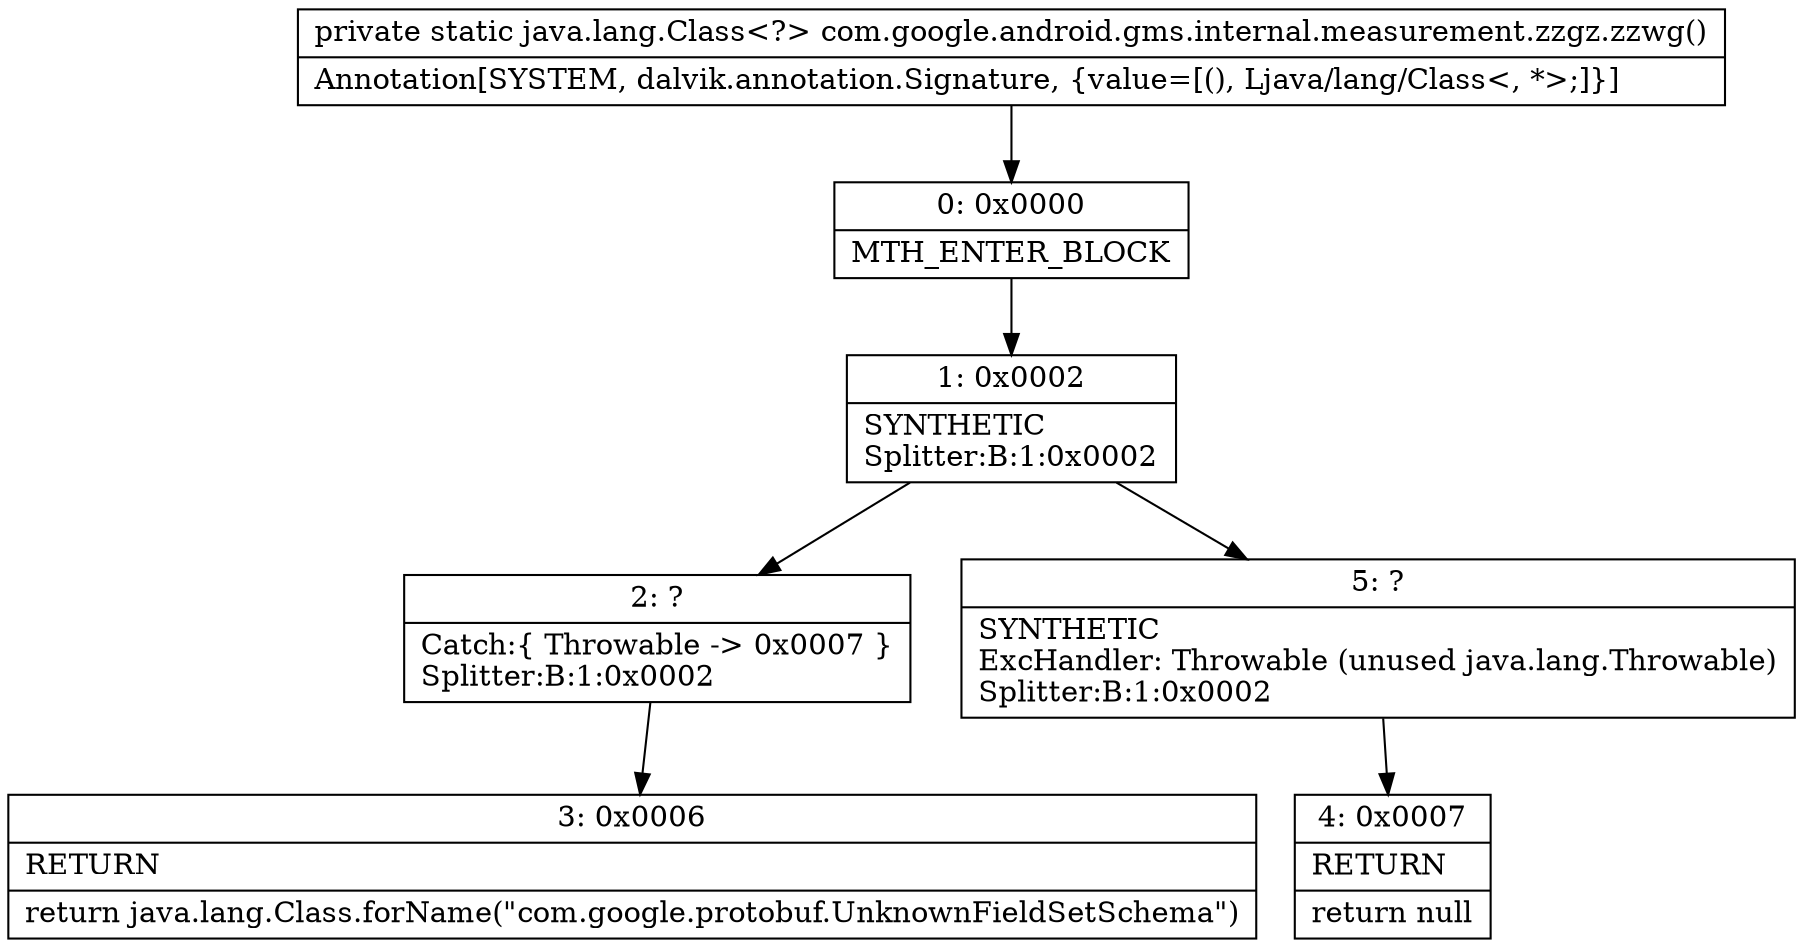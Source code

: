 digraph "CFG forcom.google.android.gms.internal.measurement.zzgz.zzwg()Ljava\/lang\/Class;" {
Node_0 [shape=record,label="{0\:\ 0x0000|MTH_ENTER_BLOCK\l}"];
Node_1 [shape=record,label="{1\:\ 0x0002|SYNTHETIC\lSplitter:B:1:0x0002\l}"];
Node_2 [shape=record,label="{2\:\ ?|Catch:\{ Throwable \-\> 0x0007 \}\lSplitter:B:1:0x0002\l}"];
Node_3 [shape=record,label="{3\:\ 0x0006|RETURN\l|return java.lang.Class.forName(\"com.google.protobuf.UnknownFieldSetSchema\")\l}"];
Node_4 [shape=record,label="{4\:\ 0x0007|RETURN\l|return null\l}"];
Node_5 [shape=record,label="{5\:\ ?|SYNTHETIC\lExcHandler: Throwable (unused java.lang.Throwable)\lSplitter:B:1:0x0002\l}"];
MethodNode[shape=record,label="{private static java.lang.Class\<?\> com.google.android.gms.internal.measurement.zzgz.zzwg()  | Annotation[SYSTEM, dalvik.annotation.Signature, \{value=[(), Ljava\/lang\/Class\<, *\>;]\}]\l}"];
MethodNode -> Node_0;
Node_0 -> Node_1;
Node_1 -> Node_2;
Node_1 -> Node_5;
Node_2 -> Node_3;
Node_5 -> Node_4;
}

